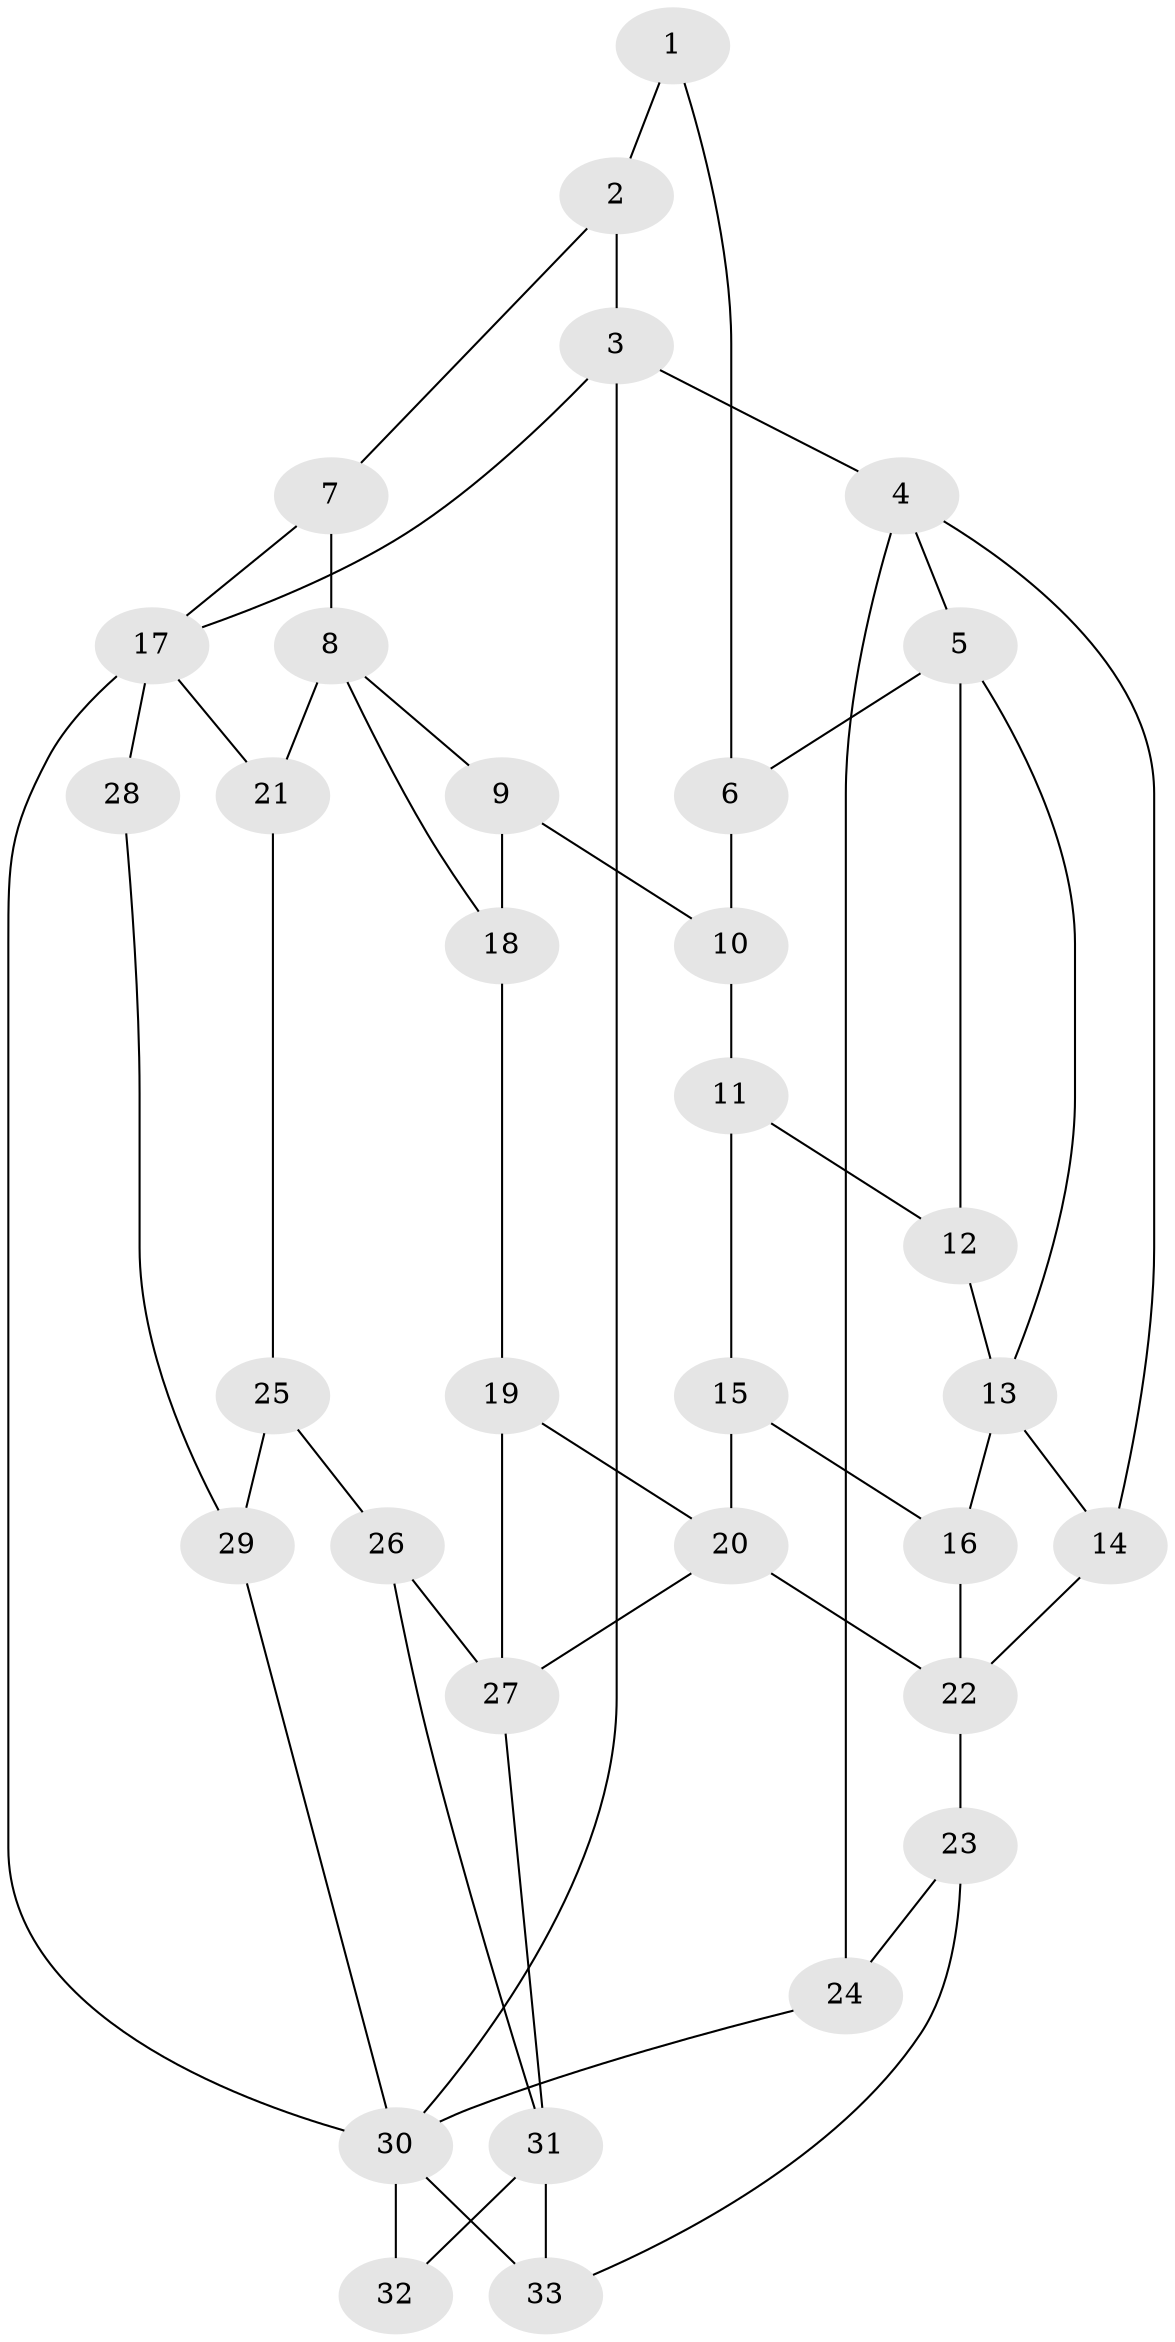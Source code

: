 // original degree distribution, {3: 0.03076923076923077, 4: 0.2, 6: 0.15384615384615385, 5: 0.6153846153846154}
// Generated by graph-tools (version 1.1) at 2025/38/03/09/25 02:38:48]
// undirected, 33 vertices, 55 edges
graph export_dot {
graph [start="1"]
  node [color=gray90,style=filled];
  1;
  2;
  3;
  4;
  5;
  6;
  7;
  8;
  9;
  10;
  11;
  12;
  13;
  14;
  15;
  16;
  17;
  18;
  19;
  20;
  21;
  22;
  23;
  24;
  25;
  26;
  27;
  28;
  29;
  30;
  31;
  32;
  33;
  1 -- 2 [weight=1.0];
  1 -- 6 [weight=1.0];
  2 -- 3 [weight=1.0];
  2 -- 7 [weight=1.0];
  3 -- 4 [weight=1.0];
  3 -- 17 [weight=1.0];
  3 -- 30 [weight=1.0];
  4 -- 5 [weight=1.0];
  4 -- 14 [weight=1.0];
  4 -- 24 [weight=1.0];
  5 -- 6 [weight=1.0];
  5 -- 12 [weight=2.0];
  5 -- 13 [weight=1.0];
  6 -- 10 [weight=1.0];
  7 -- 8 [weight=2.0];
  7 -- 17 [weight=1.0];
  8 -- 9 [weight=1.0];
  8 -- 18 [weight=1.0];
  8 -- 21 [weight=2.0];
  9 -- 10 [weight=1.0];
  9 -- 18 [weight=1.0];
  10 -- 11 [weight=1.0];
  11 -- 12 [weight=1.0];
  11 -- 15 [weight=1.0];
  12 -- 13 [weight=1.0];
  13 -- 14 [weight=2.0];
  13 -- 16 [weight=2.0];
  14 -- 22 [weight=1.0];
  15 -- 16 [weight=1.0];
  15 -- 20 [weight=1.0];
  16 -- 22 [weight=1.0];
  17 -- 21 [weight=1.0];
  17 -- 28 [weight=2.0];
  17 -- 30 [weight=1.0];
  18 -- 19 [weight=1.0];
  19 -- 20 [weight=1.0];
  19 -- 27 [weight=1.0];
  20 -- 22 [weight=2.0];
  20 -- 27 [weight=1.0];
  21 -- 25 [weight=1.0];
  22 -- 23 [weight=2.0];
  23 -- 24 [weight=2.0];
  23 -- 33 [weight=1.0];
  24 -- 30 [weight=1.0];
  25 -- 26 [weight=1.0];
  25 -- 29 [weight=1.0];
  26 -- 27 [weight=1.0];
  26 -- 31 [weight=1.0];
  27 -- 31 [weight=1.0];
  28 -- 29 [weight=1.0];
  29 -- 30 [weight=1.0];
  30 -- 32 [weight=1.0];
  30 -- 33 [weight=1.0];
  31 -- 32 [weight=2.0];
  31 -- 33 [weight=2.0];
}
